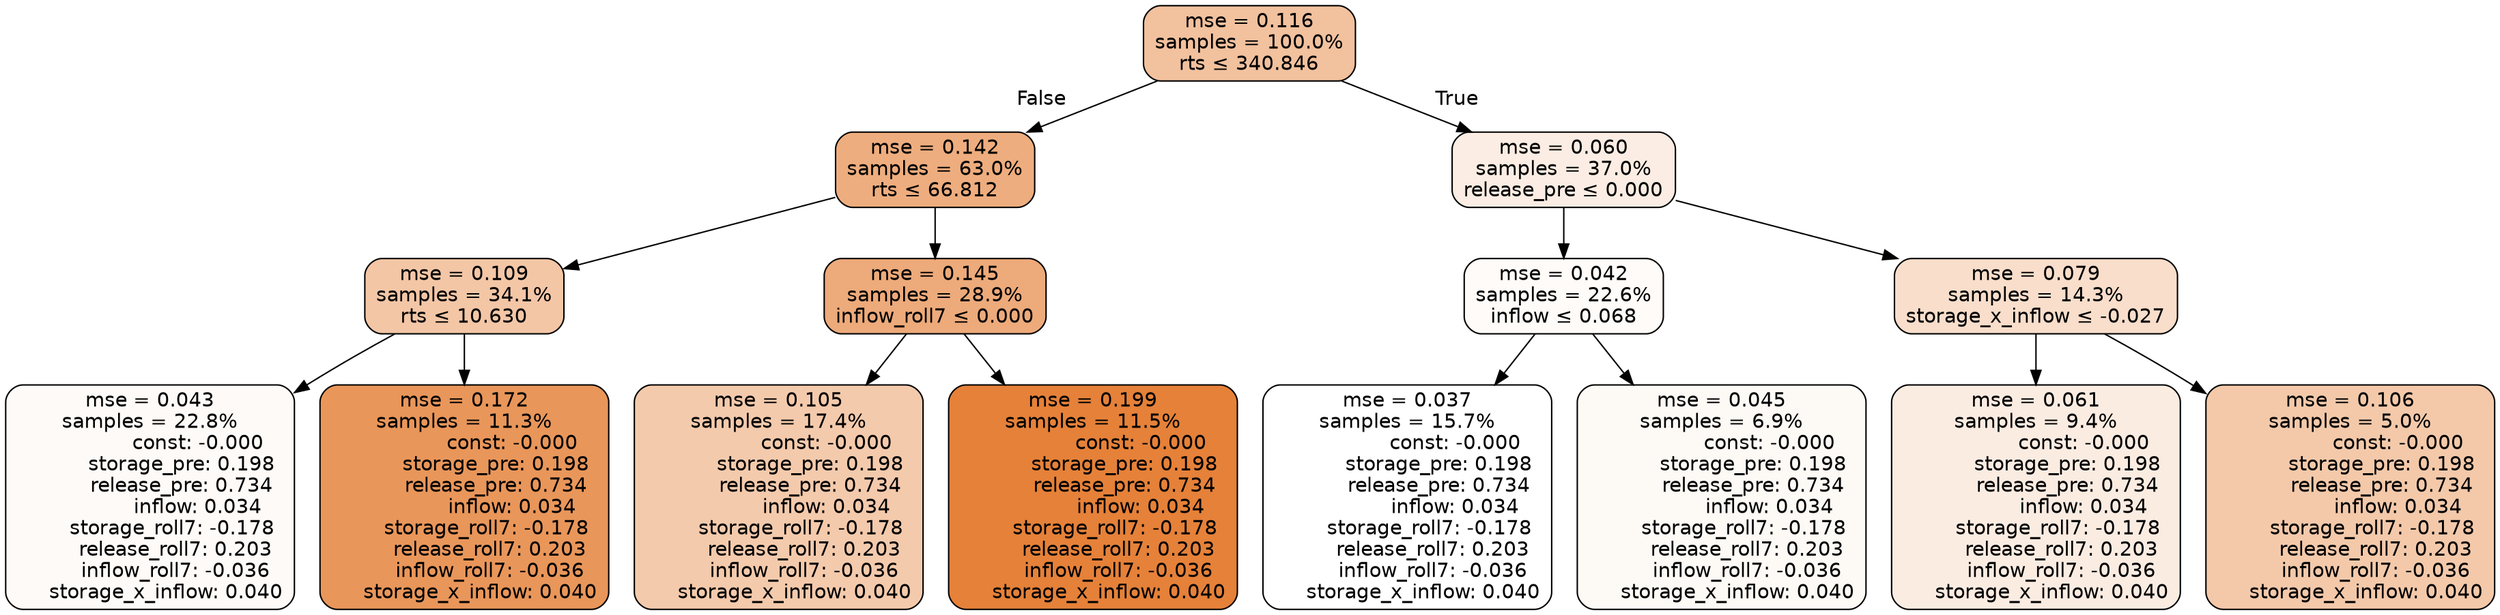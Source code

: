 digraph tree {
node [shape=rectangle, style="filled, rounded", color="black", fontname=helvetica] ;
edge [fontname=helvetica] ;
	"0" [label="mse = 0.116
samples = 100.0%
rts &le; 340.846", fillcolor="#f2c19e"]
	"1" [label="mse = 0.142
samples = 63.0%
rts &le; 66.812", fillcolor="#eead7e"]
	"2" [label="mse = 0.109
samples = 34.1%
rts &le; 10.630", fillcolor="#f3c6a6"]
	"3" [label="mse = 0.043
samples = 22.8%
               const: -0.000
          storage_pre: 0.198
          release_pre: 0.734
               inflow: 0.034
       storage_roll7: -0.178
        release_roll7: 0.203
        inflow_roll7: -0.036
     storage_x_inflow: 0.040", fillcolor="#fefaf7"]
	"4" [label="mse = 0.172
samples = 11.3%
               const: -0.000
          storage_pre: 0.198
          release_pre: 0.734
               inflow: 0.034
       storage_roll7: -0.178
        release_roll7: 0.203
        inflow_roll7: -0.036
     storage_x_inflow: 0.040", fillcolor="#e9965a"]
	"5" [label="mse = 0.145
samples = 28.9%
inflow_roll7 &le; 0.000", fillcolor="#edaa7a"]
	"6" [label="mse = 0.105
samples = 17.4%
               const: -0.000
          storage_pre: 0.198
          release_pre: 0.734
               inflow: 0.034
       storage_roll7: -0.178
        release_roll7: 0.203
        inflow_roll7: -0.036
     storage_x_inflow: 0.040", fillcolor="#f4caac"]
	"7" [label="mse = 0.199
samples = 11.5%
               const: -0.000
          storage_pre: 0.198
          release_pre: 0.734
               inflow: 0.034
       storage_roll7: -0.178
        release_roll7: 0.203
        inflow_roll7: -0.036
     storage_x_inflow: 0.040", fillcolor="#e58139"]
	"8" [label="mse = 0.060
samples = 37.0%
release_pre &le; 0.000", fillcolor="#fbede3"]
	"9" [label="mse = 0.042
samples = 22.6%
inflow &le; 0.068", fillcolor="#fefbf8"]
	"10" [label="mse = 0.037
samples = 15.7%
               const: -0.000
          storage_pre: 0.198
          release_pre: 0.734
               inflow: 0.034
       storage_roll7: -0.178
        release_roll7: 0.203
        inflow_roll7: -0.036
     storage_x_inflow: 0.040", fillcolor="#ffffff"]
	"11" [label="mse = 0.045
samples = 6.9%
               const: -0.000
          storage_pre: 0.198
          release_pre: 0.734
               inflow: 0.034
       storage_roll7: -0.178
        release_roll7: 0.203
        inflow_roll7: -0.036
     storage_x_inflow: 0.040", fillcolor="#fdf9f5"]
	"12" [label="mse = 0.079
samples = 14.3%
storage_x_inflow &le; -0.027", fillcolor="#f8decb"]
	"13" [label="mse = 0.061
samples = 9.4%
               const: -0.000
          storage_pre: 0.198
          release_pre: 0.734
               inflow: 0.034
       storage_roll7: -0.178
        release_roll7: 0.203
        inflow_roll7: -0.036
     storage_x_inflow: 0.040", fillcolor="#fbece2"]
	"14" [label="mse = 0.106
samples = 5.0%
               const: -0.000
          storage_pre: 0.198
          release_pre: 0.734
               inflow: 0.034
       storage_roll7: -0.178
        release_roll7: 0.203
        inflow_roll7: -0.036
     storage_x_inflow: 0.040", fillcolor="#f3c9aa"]

	"0" -> "1" [labeldistance=2.5, labelangle=45, headlabel="False"]
	"1" -> "2"
	"2" -> "3"
	"2" -> "4"
	"1" -> "5"
	"5" -> "6"
	"5" -> "7"
	"0" -> "8" [labeldistance=2.5, labelangle=-45, headlabel="True"]
	"8" -> "9"
	"9" -> "10"
	"9" -> "11"
	"8" -> "12"
	"12" -> "13"
	"12" -> "14"
}